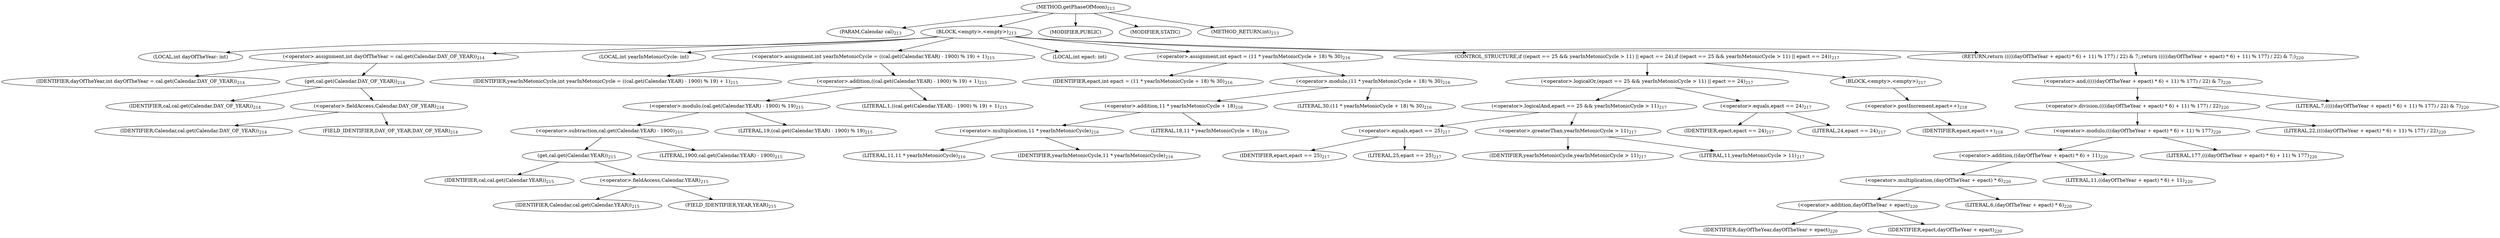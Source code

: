 digraph "getPhaseOfMoon" {  
"159" [label = <(METHOD,getPhaseOfMoon)<SUB>213</SUB>> ]
"160" [label = <(PARAM,Calendar cal)<SUB>213</SUB>> ]
"161" [label = <(BLOCK,&lt;empty&gt;,&lt;empty&gt;)<SUB>213</SUB>> ]
"162" [label = <(LOCAL,int dayOfTheYear: int)> ]
"163" [label = <(&lt;operator&gt;.assignment,int dayOfTheYear = cal.get(Calendar.DAY_OF_YEAR))<SUB>214</SUB>> ]
"164" [label = <(IDENTIFIER,dayOfTheYear,int dayOfTheYear = cal.get(Calendar.DAY_OF_YEAR))<SUB>214</SUB>> ]
"165" [label = <(get,cal.get(Calendar.DAY_OF_YEAR))<SUB>214</SUB>> ]
"166" [label = <(IDENTIFIER,cal,cal.get(Calendar.DAY_OF_YEAR))<SUB>214</SUB>> ]
"167" [label = <(&lt;operator&gt;.fieldAccess,Calendar.DAY_OF_YEAR)<SUB>214</SUB>> ]
"168" [label = <(IDENTIFIER,Calendar,cal.get(Calendar.DAY_OF_YEAR))<SUB>214</SUB>> ]
"169" [label = <(FIELD_IDENTIFIER,DAY_OF_YEAR,DAY_OF_YEAR)<SUB>214</SUB>> ]
"170" [label = <(LOCAL,int yearInMetonicCycle: int)> ]
"171" [label = <(&lt;operator&gt;.assignment,int yearInMetonicCycle = ((cal.get(Calendar.YEAR) - 1900) % 19) + 1)<SUB>215</SUB>> ]
"172" [label = <(IDENTIFIER,yearInMetonicCycle,int yearInMetonicCycle = ((cal.get(Calendar.YEAR) - 1900) % 19) + 1)<SUB>215</SUB>> ]
"173" [label = <(&lt;operator&gt;.addition,((cal.get(Calendar.YEAR) - 1900) % 19) + 1)<SUB>215</SUB>> ]
"174" [label = <(&lt;operator&gt;.modulo,(cal.get(Calendar.YEAR) - 1900) % 19)<SUB>215</SUB>> ]
"175" [label = <(&lt;operator&gt;.subtraction,cal.get(Calendar.YEAR) - 1900)<SUB>215</SUB>> ]
"176" [label = <(get,cal.get(Calendar.YEAR))<SUB>215</SUB>> ]
"177" [label = <(IDENTIFIER,cal,cal.get(Calendar.YEAR))<SUB>215</SUB>> ]
"178" [label = <(&lt;operator&gt;.fieldAccess,Calendar.YEAR)<SUB>215</SUB>> ]
"179" [label = <(IDENTIFIER,Calendar,cal.get(Calendar.YEAR))<SUB>215</SUB>> ]
"180" [label = <(FIELD_IDENTIFIER,YEAR,YEAR)<SUB>215</SUB>> ]
"181" [label = <(LITERAL,1900,cal.get(Calendar.YEAR) - 1900)<SUB>215</SUB>> ]
"182" [label = <(LITERAL,19,(cal.get(Calendar.YEAR) - 1900) % 19)<SUB>215</SUB>> ]
"183" [label = <(LITERAL,1,((cal.get(Calendar.YEAR) - 1900) % 19) + 1)<SUB>215</SUB>> ]
"184" [label = <(LOCAL,int epact: int)> ]
"185" [label = <(&lt;operator&gt;.assignment,int epact = (11 * yearInMetonicCycle + 18) % 30)<SUB>216</SUB>> ]
"186" [label = <(IDENTIFIER,epact,int epact = (11 * yearInMetonicCycle + 18) % 30)<SUB>216</SUB>> ]
"187" [label = <(&lt;operator&gt;.modulo,(11 * yearInMetonicCycle + 18) % 30)<SUB>216</SUB>> ]
"188" [label = <(&lt;operator&gt;.addition,11 * yearInMetonicCycle + 18)<SUB>216</SUB>> ]
"189" [label = <(&lt;operator&gt;.multiplication,11 * yearInMetonicCycle)<SUB>216</SUB>> ]
"190" [label = <(LITERAL,11,11 * yearInMetonicCycle)<SUB>216</SUB>> ]
"191" [label = <(IDENTIFIER,yearInMetonicCycle,11 * yearInMetonicCycle)<SUB>216</SUB>> ]
"192" [label = <(LITERAL,18,11 * yearInMetonicCycle + 18)<SUB>216</SUB>> ]
"193" [label = <(LITERAL,30,(11 * yearInMetonicCycle + 18) % 30)<SUB>216</SUB>> ]
"194" [label = <(CONTROL_STRUCTURE,if ((epact == 25 &amp;&amp; yearInMetonicCycle &gt; 11) || epact == 24),if ((epact == 25 &amp;&amp; yearInMetonicCycle &gt; 11) || epact == 24))<SUB>217</SUB>> ]
"195" [label = <(&lt;operator&gt;.logicalOr,(epact == 25 &amp;&amp; yearInMetonicCycle &gt; 11) || epact == 24)<SUB>217</SUB>> ]
"196" [label = <(&lt;operator&gt;.logicalAnd,epact == 25 &amp;&amp; yearInMetonicCycle &gt; 11)<SUB>217</SUB>> ]
"197" [label = <(&lt;operator&gt;.equals,epact == 25)<SUB>217</SUB>> ]
"198" [label = <(IDENTIFIER,epact,epact == 25)<SUB>217</SUB>> ]
"199" [label = <(LITERAL,25,epact == 25)<SUB>217</SUB>> ]
"200" [label = <(&lt;operator&gt;.greaterThan,yearInMetonicCycle &gt; 11)<SUB>217</SUB>> ]
"201" [label = <(IDENTIFIER,yearInMetonicCycle,yearInMetonicCycle &gt; 11)<SUB>217</SUB>> ]
"202" [label = <(LITERAL,11,yearInMetonicCycle &gt; 11)<SUB>217</SUB>> ]
"203" [label = <(&lt;operator&gt;.equals,epact == 24)<SUB>217</SUB>> ]
"204" [label = <(IDENTIFIER,epact,epact == 24)<SUB>217</SUB>> ]
"205" [label = <(LITERAL,24,epact == 24)<SUB>217</SUB>> ]
"206" [label = <(BLOCK,&lt;empty&gt;,&lt;empty&gt;)<SUB>217</SUB>> ]
"207" [label = <(&lt;operator&gt;.postIncrement,epact++)<SUB>218</SUB>> ]
"208" [label = <(IDENTIFIER,epact,epact++)<SUB>218</SUB>> ]
"209" [label = <(RETURN,return (((((dayOfTheYear + epact) * 6) + 11) % 177) / 22) &amp; 7;,return (((((dayOfTheYear + epact) * 6) + 11) % 177) / 22) &amp; 7;)<SUB>220</SUB>> ]
"210" [label = <(&lt;operator&gt;.and,(((((dayOfTheYear + epact) * 6) + 11) % 177) / 22) &amp; 7)<SUB>220</SUB>> ]
"211" [label = <(&lt;operator&gt;.division,((((dayOfTheYear + epact) * 6) + 11) % 177) / 22)<SUB>220</SUB>> ]
"212" [label = <(&lt;operator&gt;.modulo,(((dayOfTheYear + epact) * 6) + 11) % 177)<SUB>220</SUB>> ]
"213" [label = <(&lt;operator&gt;.addition,((dayOfTheYear + epact) * 6) + 11)<SUB>220</SUB>> ]
"214" [label = <(&lt;operator&gt;.multiplication,(dayOfTheYear + epact) * 6)<SUB>220</SUB>> ]
"215" [label = <(&lt;operator&gt;.addition,dayOfTheYear + epact)<SUB>220</SUB>> ]
"216" [label = <(IDENTIFIER,dayOfTheYear,dayOfTheYear + epact)<SUB>220</SUB>> ]
"217" [label = <(IDENTIFIER,epact,dayOfTheYear + epact)<SUB>220</SUB>> ]
"218" [label = <(LITERAL,6,(dayOfTheYear + epact) * 6)<SUB>220</SUB>> ]
"219" [label = <(LITERAL,11,((dayOfTheYear + epact) * 6) + 11)<SUB>220</SUB>> ]
"220" [label = <(LITERAL,177,(((dayOfTheYear + epact) * 6) + 11) % 177)<SUB>220</SUB>> ]
"221" [label = <(LITERAL,22,((((dayOfTheYear + epact) * 6) + 11) % 177) / 22)<SUB>220</SUB>> ]
"222" [label = <(LITERAL,7,(((((dayOfTheYear + epact) * 6) + 11) % 177) / 22) &amp; 7)<SUB>220</SUB>> ]
"223" [label = <(MODIFIER,PUBLIC)> ]
"224" [label = <(MODIFIER,STATIC)> ]
"225" [label = <(METHOD_RETURN,int)<SUB>213</SUB>> ]
  "159" -> "160" 
  "159" -> "161" 
  "159" -> "223" 
  "159" -> "224" 
  "159" -> "225" 
  "161" -> "162" 
  "161" -> "163" 
  "161" -> "170" 
  "161" -> "171" 
  "161" -> "184" 
  "161" -> "185" 
  "161" -> "194" 
  "161" -> "209" 
  "163" -> "164" 
  "163" -> "165" 
  "165" -> "166" 
  "165" -> "167" 
  "167" -> "168" 
  "167" -> "169" 
  "171" -> "172" 
  "171" -> "173" 
  "173" -> "174" 
  "173" -> "183" 
  "174" -> "175" 
  "174" -> "182" 
  "175" -> "176" 
  "175" -> "181" 
  "176" -> "177" 
  "176" -> "178" 
  "178" -> "179" 
  "178" -> "180" 
  "185" -> "186" 
  "185" -> "187" 
  "187" -> "188" 
  "187" -> "193" 
  "188" -> "189" 
  "188" -> "192" 
  "189" -> "190" 
  "189" -> "191" 
  "194" -> "195" 
  "194" -> "206" 
  "195" -> "196" 
  "195" -> "203" 
  "196" -> "197" 
  "196" -> "200" 
  "197" -> "198" 
  "197" -> "199" 
  "200" -> "201" 
  "200" -> "202" 
  "203" -> "204" 
  "203" -> "205" 
  "206" -> "207" 
  "207" -> "208" 
  "209" -> "210" 
  "210" -> "211" 
  "210" -> "222" 
  "211" -> "212" 
  "211" -> "221" 
  "212" -> "213" 
  "212" -> "220" 
  "213" -> "214" 
  "213" -> "219" 
  "214" -> "215" 
  "214" -> "218" 
  "215" -> "216" 
  "215" -> "217" 
}
